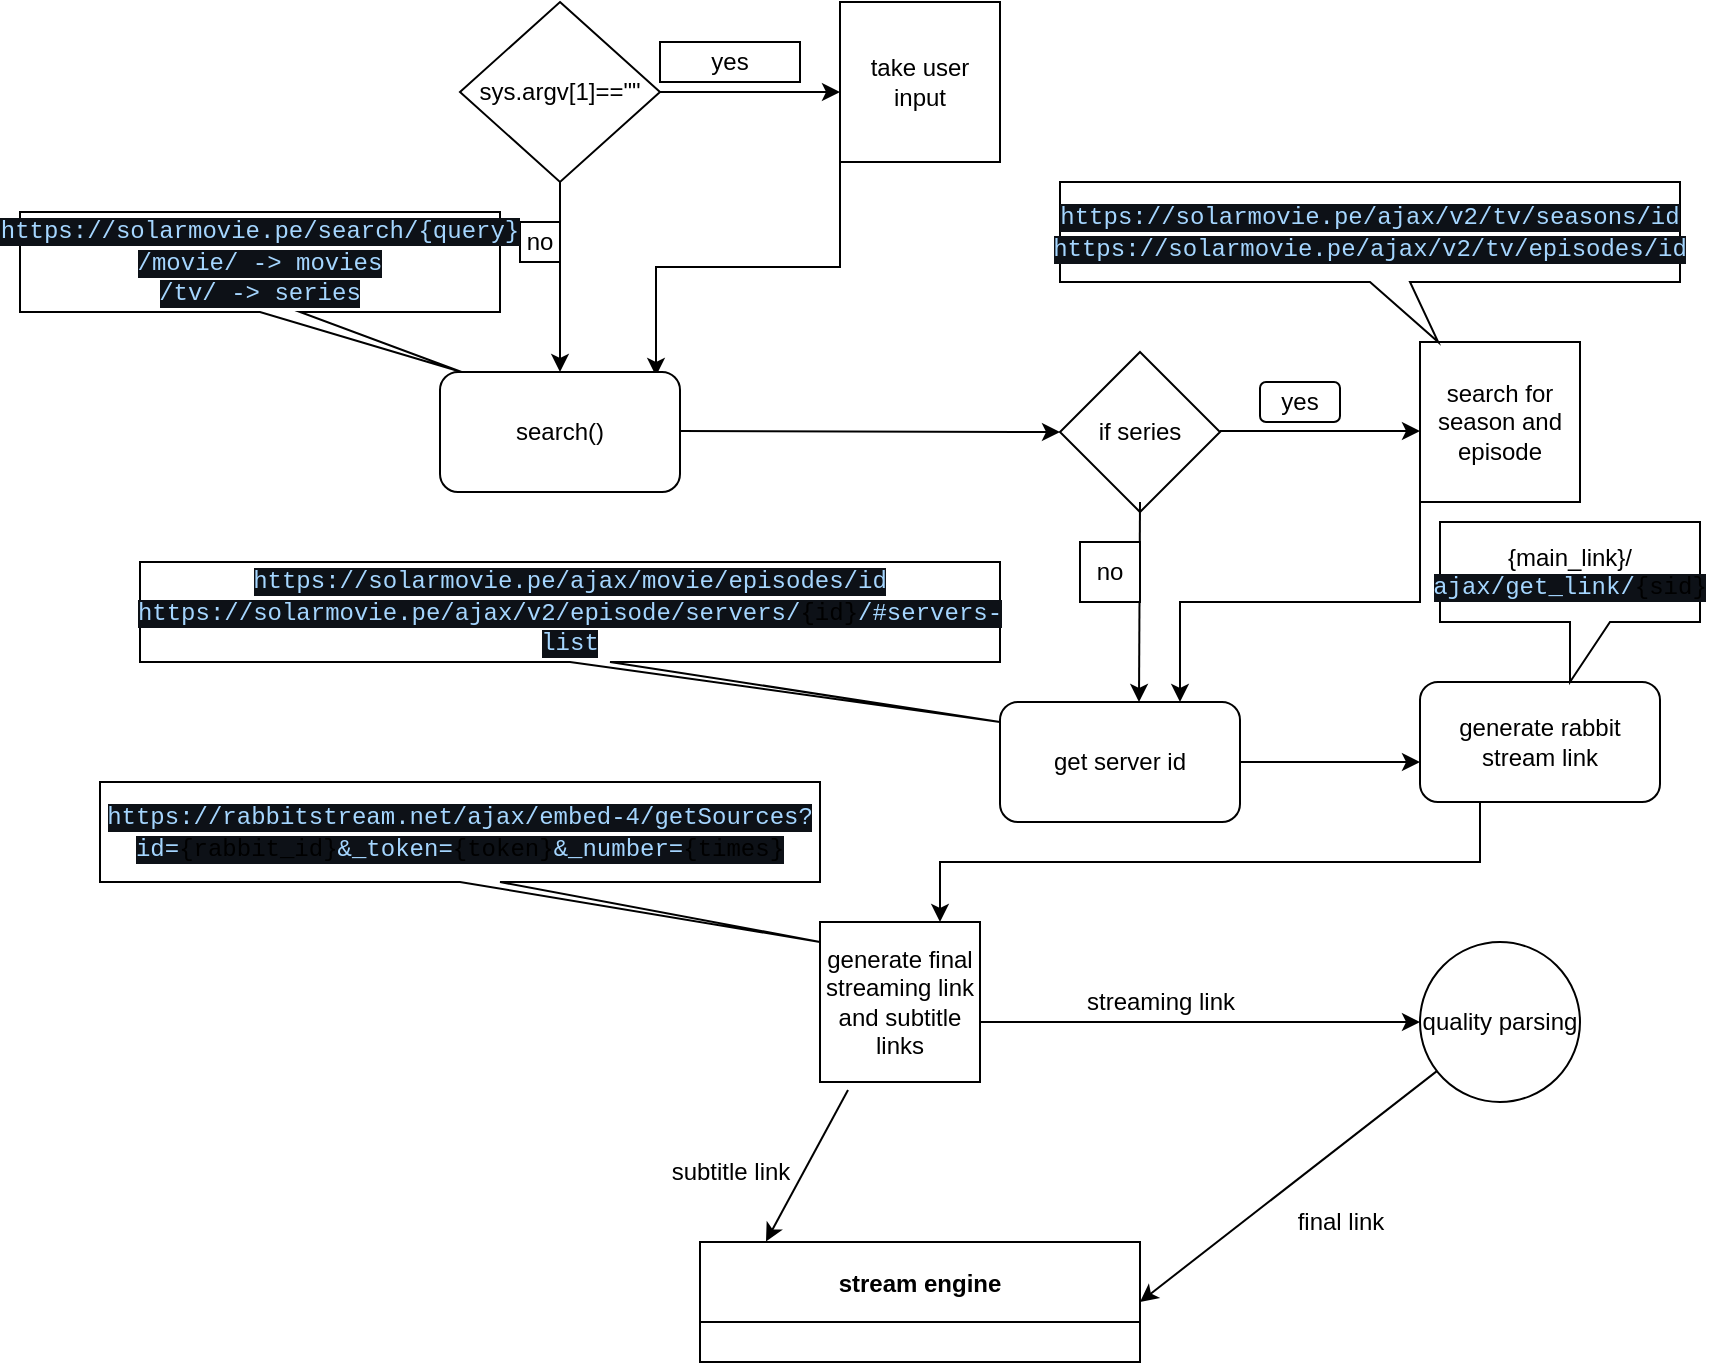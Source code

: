 <mxfile version="20.2.5" type="device"><diagram id="EBQCj_xy9aK5YHcjBZtK" name="Page-1"><mxGraphModel dx="868" dy="492" grid="1" gridSize="10" guides="1" tooltips="1" connect="1" arrows="1" fold="1" page="1" pageScale="1" pageWidth="850" pageHeight="1100" math="0" shadow="0"><root><mxCell id="0"/><mxCell id="1" parent="0"/><mxCell id="D1OA0ypgf5ggwPr0uaqT-3" value="" style="edgeStyle=orthogonalEdgeStyle;rounded=0;orthogonalLoop=1;jettySize=auto;html=1;" edge="1" parent="1" source="D1OA0ypgf5ggwPr0uaqT-1"><mxGeometry relative="1" as="geometry"><mxPoint x="420" y="195" as="targetPoint"/></mxGeometry></mxCell><mxCell id="D1OA0ypgf5ggwPr0uaqT-7" value="" style="edgeStyle=orthogonalEdgeStyle;rounded=0;orthogonalLoop=1;jettySize=auto;html=1;" edge="1" parent="1" source="D1OA0ypgf5ggwPr0uaqT-1" target="D1OA0ypgf5ggwPr0uaqT-6"><mxGeometry relative="1" as="geometry"/></mxCell><mxCell id="D1OA0ypgf5ggwPr0uaqT-1" value="sys.argv[1]==&quot;&quot;" style="rhombus;whiteSpace=wrap;html=1;" vertex="1" parent="1"><mxGeometry x="230" y="150" width="100" height="90" as="geometry"/></mxCell><mxCell id="D1OA0ypgf5ggwPr0uaqT-4" value="yes" style="rounded=0;whiteSpace=wrap;html=1;" vertex="1" parent="1"><mxGeometry x="330" y="170" width="70" height="20" as="geometry"/></mxCell><mxCell id="D1OA0ypgf5ggwPr0uaqT-9" style="edgeStyle=orthogonalEdgeStyle;rounded=0;orthogonalLoop=1;jettySize=auto;html=1;exitX=0;exitY=1;exitDx=0;exitDy=0;entryX=0.9;entryY=0.033;entryDx=0;entryDy=0;entryPerimeter=0;" edge="1" parent="1" source="D1OA0ypgf5ggwPr0uaqT-5" target="D1OA0ypgf5ggwPr0uaqT-6"><mxGeometry relative="1" as="geometry"/></mxCell><mxCell id="D1OA0ypgf5ggwPr0uaqT-5" value="take user input" style="whiteSpace=wrap;html=1;aspect=fixed;" vertex="1" parent="1"><mxGeometry x="420" y="150" width="80" height="80" as="geometry"/></mxCell><mxCell id="D1OA0ypgf5ggwPr0uaqT-6" value="search()" style="rounded=1;whiteSpace=wrap;html=1;" vertex="1" parent="1"><mxGeometry x="220" y="335" width="120" height="60" as="geometry"/></mxCell><mxCell id="D1OA0ypgf5ggwPr0uaqT-11" value="no" style="whiteSpace=wrap;html=1;aspect=fixed;" vertex="1" parent="1"><mxGeometry x="260" y="260" width="20" height="20" as="geometry"/></mxCell><mxCell id="D1OA0ypgf5ggwPr0uaqT-13" value="&lt;span style=&quot;color: rgb(165, 214, 255); font-family: ui-monospace, SFMono-Regular, &amp;quot;SF Mono&amp;quot;, Menlo, Consolas, &amp;quot;Liberation Mono&amp;quot;, monospace; text-align: start; background-color: rgb(13, 17, 23);&quot;&gt;https://solarmovie.pe/search/{query}&lt;br&gt;/movie/ -&amp;gt; movies&lt;br&gt;/tv/ -&amp;gt; series&lt;br&gt;&lt;/span&gt;" style="shape=callout;whiteSpace=wrap;html=1;perimeter=calloutPerimeter;position2=0.92;" vertex="1" parent="1"><mxGeometry x="10" y="255" width="240" height="80" as="geometry"/></mxCell><mxCell id="D1OA0ypgf5ggwPr0uaqT-14" value="" style="endArrow=classic;html=1;rounded=0;" edge="1" parent="1"><mxGeometry width="50" height="50" relative="1" as="geometry"><mxPoint x="340" y="364.5" as="sourcePoint"/><mxPoint x="530" y="365" as="targetPoint"/></mxGeometry></mxCell><mxCell id="D1OA0ypgf5ggwPr0uaqT-15" value="if series" style="rhombus;whiteSpace=wrap;html=1;" vertex="1" parent="1"><mxGeometry x="530" y="325" width="80" height="80" as="geometry"/></mxCell><mxCell id="D1OA0ypgf5ggwPr0uaqT-16" value="" style="endArrow=classic;html=1;rounded=0;" edge="1" parent="1"><mxGeometry relative="1" as="geometry"><mxPoint x="610" y="364.5" as="sourcePoint"/><mxPoint x="710" y="364.5" as="targetPoint"/><Array as="points"/></mxGeometry></mxCell><mxCell id="D1OA0ypgf5ggwPr0uaqT-19" value="yes" style="rounded=1;whiteSpace=wrap;html=1;" vertex="1" parent="1"><mxGeometry x="630" y="340" width="40" height="20" as="geometry"/></mxCell><mxCell id="D1OA0ypgf5ggwPr0uaqT-27" style="edgeStyle=orthogonalEdgeStyle;rounded=0;orthogonalLoop=1;jettySize=auto;html=1;exitX=0;exitY=1;exitDx=0;exitDy=0;entryX=0.75;entryY=0;entryDx=0;entryDy=0;" edge="1" parent="1" source="D1OA0ypgf5ggwPr0uaqT-20" target="D1OA0ypgf5ggwPr0uaqT-26"><mxGeometry relative="1" as="geometry"/></mxCell><mxCell id="D1OA0ypgf5ggwPr0uaqT-20" value="search for season and episode" style="whiteSpace=wrap;html=1;aspect=fixed;" vertex="1" parent="1"><mxGeometry x="710" y="320" width="80" height="80" as="geometry"/></mxCell><mxCell id="D1OA0ypgf5ggwPr0uaqT-23" value="&lt;span style=&quot;color: rgb(165, 214, 255); font-family: ui-monospace, SFMono-Regular, &amp;quot;SF Mono&amp;quot;, Menlo, Consolas, &amp;quot;Liberation Mono&amp;quot;, monospace; text-align: start; background-color: rgb(13, 17, 23);&quot;&gt;https://solarmovie.pe/&lt;/span&gt;&lt;span style=&quot;color: rgb(165, 214, 255); font-family: ui-monospace, SFMono-Regular, &amp;quot;SF Mono&amp;quot;, Menlo, Consolas, &amp;quot;Liberation Mono&amp;quot;, monospace; text-align: start; background-color: rgb(13, 17, 23);&quot;&gt;ajax/v2/tv/seasons/id&lt;br&gt;&lt;/span&gt;&lt;span style=&quot;color: rgb(165, 214, 255); font-family: ui-monospace, SFMono-Regular, &amp;quot;SF Mono&amp;quot;, Menlo, Consolas, &amp;quot;Liberation Mono&amp;quot;, monospace; text-align: start; background-color: rgb(13, 17, 23);&quot;&gt;https://solarmovie.pe/&lt;/span&gt;&lt;span style=&quot;color: rgb(165, 214, 255); font-family: ui-monospace, SFMono-Regular, &amp;quot;SF Mono&amp;quot;, Menlo, Consolas, &amp;quot;Liberation Mono&amp;quot;, monospace; text-align: start; background-color: rgb(13, 17, 23);&quot;&gt;ajax/v2/tv/episodes/id&lt;br&gt;&lt;/span&gt;" style="shape=callout;whiteSpace=wrap;html=1;perimeter=calloutPerimeter;position2=0.61;" vertex="1" parent="1"><mxGeometry x="530" y="240" width="310" height="80" as="geometry"/></mxCell><mxCell id="D1OA0ypgf5ggwPr0uaqT-24" value="" style="endArrow=classic;html=1;rounded=0;" edge="1" parent="1"><mxGeometry width="50" height="50" relative="1" as="geometry"><mxPoint x="570" y="400" as="sourcePoint"/><mxPoint x="569.5" y="500" as="targetPoint"/></mxGeometry></mxCell><mxCell id="D1OA0ypgf5ggwPr0uaqT-25" value="no" style="whiteSpace=wrap;html=1;aspect=fixed;" vertex="1" parent="1"><mxGeometry x="540" y="420" width="30" height="30" as="geometry"/></mxCell><mxCell id="D1OA0ypgf5ggwPr0uaqT-26" value="get server id" style="rounded=1;whiteSpace=wrap;html=1;" vertex="1" parent="1"><mxGeometry x="500" y="500" width="120" height="60" as="geometry"/></mxCell><mxCell id="D1OA0ypgf5ggwPr0uaqT-28" value="&lt;span style=&quot;color: rgb(165, 214, 255); font-family: ui-monospace, SFMono-Regular, &amp;quot;SF Mono&amp;quot;, Menlo, Consolas, &amp;quot;Liberation Mono&amp;quot;, monospace; text-align: start; background-color: rgb(13, 17, 23);&quot;&gt;https://solarmovie.pe/ajax/movie/episodes/id&lt;br&gt;&lt;/span&gt;&lt;span style=&quot;color: rgb(165, 214, 255); font-family: ui-monospace, SFMono-Regular, &amp;quot;SF Mono&amp;quot;, Menlo, Consolas, &amp;quot;Liberation Mono&amp;quot;, monospace; text-align: start; background-color: rgb(13, 17, 23);&quot;&gt;https://solarmovie.pe/ajax/v2/episode/servers/&lt;/span&gt;&lt;span style=&quot;box-sizing: border-box; color: var(--color-prettylights-syntax-storage-modifier-import); font-family: ui-monospace, SFMono-Regular, &amp;quot;SF Mono&amp;quot;, Menlo, Consolas, &amp;quot;Liberation Mono&amp;quot;, monospace; text-align: start; background-color: rgb(13, 17, 23);&quot; class=&quot;pl-s1&quot;&gt;&lt;span style=&quot;box-sizing: border-box;&quot; class=&quot;pl-kos&quot;&gt;{&lt;/span&gt;&lt;span style=&quot;box-sizing: border-box; color: var(--color-prettylights-syntax-storage-modifier-import);&quot; class=&quot;pl-s1&quot;&gt;&lt;span style=&quot;box-sizing: border-box;&quot; data-hydro-click-hmac=&quot;20829132434996709d10aa217d7f4ee4edcef95efa728f5a8c2435326b628dc7&quot; data-hydro-click=&quot;{&amp;quot;event_type&amp;quot;:&amp;quot;code_navigation.click_on_symbol&amp;quot;,&amp;quot;payload&amp;quot;:{&amp;quot;action&amp;quot;:&amp;quot;click_on_symbol&amp;quot;,&amp;quot;repository_id&amp;quot;:477811809,&amp;quot;ref&amp;quot;:&amp;quot;main&amp;quot;,&amp;quot;language&amp;quot;:&amp;quot;Python&amp;quot;,&amp;quot;backend&amp;quot;:&amp;quot;ALEPH_PRECISE&amp;quot;,&amp;quot;code_nav_context&amp;quot;:&amp;quot;BLOB_VIEW&amp;quot;,&amp;quot;retry_backend&amp;quot;:&amp;quot;&amp;quot;,&amp;quot;cross_repo_results_included&amp;quot;:&amp;quot;CROSS_REPO_NOT_ENABLED&amp;quot;,&amp;quot;in_repo_result_count&amp;quot;:1,&amp;quot;cross_repo_result_count&amp;quot;:0,&amp;quot;originating_url&amp;quot;:&amp;quot;https://github.com/alpha-hexor/solar-cli/find-definition?q=id&amp;amp;blob_path=codebase%2Flink_gen.py&amp;amp;ref=main&amp;amp;language=Python&amp;amp;row=38&amp;amp;col=63&amp;amp;code_nav_context=BLOB_VIEW&amp;quot;,&amp;quot;user_id&amp;quot;:83006189}}&quot; class=&quot;pl-token&quot;&gt;id&lt;/span&gt;&lt;/span&gt;&lt;span style=&quot;box-sizing: border-box;&quot; class=&quot;pl-kos&quot;&gt;}&lt;/span&gt;&lt;/span&gt;&lt;span style=&quot;color: rgb(165, 214, 255); font-family: ui-monospace, SFMono-Regular, &amp;quot;SF Mono&amp;quot;, Menlo, Consolas, &amp;quot;Liberation Mono&amp;quot;, monospace; text-align: start; background-color: rgb(13, 17, 23);&quot;&gt;/#servers-list&lt;/span&gt;&lt;span style=&quot;color: rgb(165, 214, 255); font-family: ui-monospace, SFMono-Regular, &amp;quot;SF Mono&amp;quot;, Menlo, Consolas, &amp;quot;Liberation Mono&amp;quot;, monospace; text-align: start; background-color: rgb(13, 17, 23);&quot;&gt;&lt;br&gt;&lt;/span&gt;" style="shape=callout;whiteSpace=wrap;html=1;perimeter=calloutPerimeter;position2=1;" vertex="1" parent="1"><mxGeometry x="70" y="430" width="430" height="80" as="geometry"/></mxCell><mxCell id="D1OA0ypgf5ggwPr0uaqT-29" value="" style="endArrow=classic;html=1;rounded=0;" edge="1" parent="1"><mxGeometry width="50" height="50" relative="1" as="geometry"><mxPoint x="620" y="530" as="sourcePoint"/><mxPoint x="710" y="530" as="targetPoint"/></mxGeometry></mxCell><mxCell id="D1OA0ypgf5ggwPr0uaqT-33" style="edgeStyle=orthogonalEdgeStyle;rounded=0;orthogonalLoop=1;jettySize=auto;html=1;exitX=0.25;exitY=1;exitDx=0;exitDy=0;entryX=0.75;entryY=0;entryDx=0;entryDy=0;" edge="1" parent="1" source="D1OA0ypgf5ggwPr0uaqT-30" target="D1OA0ypgf5ggwPr0uaqT-32"><mxGeometry relative="1" as="geometry"/></mxCell><mxCell id="D1OA0ypgf5ggwPr0uaqT-30" value="generate rabbit stream link" style="rounded=1;whiteSpace=wrap;html=1;" vertex="1" parent="1"><mxGeometry x="710" y="490" width="120" height="60" as="geometry"/></mxCell><mxCell id="D1OA0ypgf5ggwPr0uaqT-31" value="{main_link}/&lt;br&gt;&lt;span style=&quot;color: rgb(165, 214, 255); font-family: ui-monospace, SFMono-Regular, &amp;quot;SF Mono&amp;quot;, Menlo, Consolas, &amp;quot;Liberation Mono&amp;quot;, monospace; text-align: start; background-color: rgb(13, 17, 23);&quot;&gt;ajax/get_link/&lt;/span&gt;&lt;span style=&quot;box-sizing: border-box; color: var(--color-prettylights-syntax-storage-modifier-import); font-family: ui-monospace, SFMono-Regular, &amp;quot;SF Mono&amp;quot;, Menlo, Consolas, &amp;quot;Liberation Mono&amp;quot;, monospace; text-align: start; background-color: rgb(13, 17, 23);&quot; class=&quot;pl-s1&quot;&gt;&lt;span style=&quot;box-sizing: border-box;&quot; class=&quot;pl-kos&quot;&gt;{&lt;/span&gt;&lt;span style=&quot;box-sizing: border-box; color: var(--color-prettylights-syntax-storage-modifier-import);&quot; class=&quot;pl-s1&quot;&gt;&lt;span style=&quot;box-sizing: border-box;&quot; data-hydro-click-hmac=&quot;0fdfbe49ed8fb435473243a28bab60b5be246af10acf85934283f5cfbef61ef7&quot; data-hydro-click=&quot;{&amp;quot;event_type&amp;quot;:&amp;quot;code_navigation.click_on_symbol&amp;quot;,&amp;quot;payload&amp;quot;:{&amp;quot;action&amp;quot;:&amp;quot;click_on_symbol&amp;quot;,&amp;quot;repository_id&amp;quot;:477811809,&amp;quot;ref&amp;quot;:&amp;quot;main&amp;quot;,&amp;quot;language&amp;quot;:&amp;quot;Python&amp;quot;,&amp;quot;backend&amp;quot;:&amp;quot;ALEPH_PRECISE&amp;quot;,&amp;quot;code_nav_context&amp;quot;:&amp;quot;BLOB_VIEW&amp;quot;,&amp;quot;retry_backend&amp;quot;:&amp;quot;&amp;quot;,&amp;quot;cross_repo_results_included&amp;quot;:&amp;quot;CROSS_REPO_NOT_ENABLED&amp;quot;,&amp;quot;in_repo_result_count&amp;quot;:1,&amp;quot;cross_repo_result_count&amp;quot;:0,&amp;quot;originating_url&amp;quot;:&amp;quot;https://github.com/alpha-hexor/solar-cli/find-definition?q=sid&amp;amp;blob_path=codebase%2Flink_gen.py&amp;amp;ref=main&amp;amp;language=Python&amp;amp;row=32&amp;amp;col=68&amp;amp;code_nav_context=BLOB_VIEW&amp;quot;,&amp;quot;user_id&amp;quot;:83006189}}&quot; class=&quot;pl-token&quot;&gt;sid&lt;/span&gt;&lt;/span&gt;&lt;span style=&quot;box-sizing: border-box;&quot; class=&quot;pl-kos&quot;&gt;}&lt;/span&gt;&lt;/span&gt;" style="shape=callout;whiteSpace=wrap;html=1;perimeter=calloutPerimeter;" vertex="1" parent="1"><mxGeometry x="720" y="410" width="130" height="80" as="geometry"/></mxCell><mxCell id="D1OA0ypgf5ggwPr0uaqT-32" value="generate final streaming link&lt;br&gt;and subtitle links" style="whiteSpace=wrap;html=1;aspect=fixed;" vertex="1" parent="1"><mxGeometry x="410" y="610" width="80" height="80" as="geometry"/></mxCell><mxCell id="D1OA0ypgf5ggwPr0uaqT-34" value="&lt;span style=&quot;color: rgb(165, 214, 255); font-family: ui-monospace, SFMono-Regular, &amp;quot;SF Mono&amp;quot;, Menlo, Consolas, &amp;quot;Liberation Mono&amp;quot;, monospace; text-align: start; background-color: rgb(13, 17, 23);&quot;&gt;https://rabbitstream.net/ajax/embed-4/getSources?id=&lt;/span&gt;&lt;span style=&quot;box-sizing: border-box; color: var(--color-prettylights-syntax-storage-modifier-import); font-family: ui-monospace, SFMono-Regular, &amp;quot;SF Mono&amp;quot;, Menlo, Consolas, &amp;quot;Liberation Mono&amp;quot;, monospace; text-align: start; background-color: rgb(13, 17, 23);&quot; class=&quot;pl-s1&quot;&gt;&lt;span style=&quot;box-sizing: border-box;&quot; class=&quot;pl-kos&quot;&gt;{&lt;/span&gt;&lt;span style=&quot;box-sizing: border-box; color: var(--color-prettylights-syntax-storage-modifier-import);&quot; class=&quot;pl-s1&quot;&gt;&lt;span style=&quot;box-sizing: border-box;&quot; data-hydro-click-hmac=&quot;fe7ad1a1afdafaf433ea328b1acbba99469c6827acf9063fee1b62bea865032a&quot; data-hydro-click=&quot;{&amp;quot;event_type&amp;quot;:&amp;quot;code_navigation.click_on_symbol&amp;quot;,&amp;quot;payload&amp;quot;:{&amp;quot;action&amp;quot;:&amp;quot;click_on_symbol&amp;quot;,&amp;quot;repository_id&amp;quot;:477811809,&amp;quot;ref&amp;quot;:&amp;quot;main&amp;quot;,&amp;quot;language&amp;quot;:&amp;quot;Python&amp;quot;,&amp;quot;backend&amp;quot;:&amp;quot;ALEPH_PRECISE&amp;quot;,&amp;quot;code_nav_context&amp;quot;:&amp;quot;BLOB_VIEW&amp;quot;,&amp;quot;retry_backend&amp;quot;:&amp;quot;&amp;quot;,&amp;quot;cross_repo_results_included&amp;quot;:&amp;quot;CROSS_REPO_NOT_ENABLED&amp;quot;,&amp;quot;in_repo_result_count&amp;quot;:1,&amp;quot;cross_repo_result_count&amp;quot;:0,&amp;quot;originating_url&amp;quot;:&amp;quot;https://github.com/alpha-hexor/solar-cli/find-definition?q=rabbit_id&amp;amp;blob_path=codebase%2Flink_gen.py&amp;amp;ref=main&amp;amp;language=Python&amp;amp;row=84&amp;amp;col=71&amp;amp;code_nav_context=BLOB_VIEW&amp;quot;,&amp;quot;user_id&amp;quot;:83006189}}&quot; class=&quot;pl-token&quot;&gt;rabbit_id&lt;/span&gt;&lt;/span&gt;&lt;span style=&quot;box-sizing: border-box;&quot; class=&quot;pl-kos&quot;&gt;}&lt;/span&gt;&lt;/span&gt;&lt;span style=&quot;color: rgb(165, 214, 255); font-family: ui-monospace, SFMono-Regular, &amp;quot;SF Mono&amp;quot;, Menlo, Consolas, &amp;quot;Liberation Mono&amp;quot;, monospace; text-align: start; background-color: rgb(13, 17, 23);&quot;&gt;&amp;amp;_token=&lt;/span&gt;&lt;span style=&quot;box-sizing: border-box; color: var(--color-prettylights-syntax-storage-modifier-import); font-family: ui-monospace, SFMono-Regular, &amp;quot;SF Mono&amp;quot;, Menlo, Consolas, &amp;quot;Liberation Mono&amp;quot;, monospace; text-align: start; background-color: rgb(13, 17, 23);&quot; class=&quot;pl-s1&quot;&gt;&lt;span style=&quot;box-sizing: border-box;&quot; class=&quot;pl-kos&quot;&gt;{&lt;/span&gt;&lt;span style=&quot;box-sizing: border-box; color: var(--color-prettylights-syntax-storage-modifier-import);&quot; class=&quot;pl-s1&quot;&gt;&lt;span style=&quot;box-sizing: border-box;&quot; data-hydro-click-hmac=&quot;637e27c0c3b50232970c1fa8bf203b3b3f6ff82fda30fd26753d0102d08984ce&quot; data-hydro-click=&quot;{&amp;quot;event_type&amp;quot;:&amp;quot;code_navigation.click_on_symbol&amp;quot;,&amp;quot;payload&amp;quot;:{&amp;quot;action&amp;quot;:&amp;quot;click_on_symbol&amp;quot;,&amp;quot;repository_id&amp;quot;:477811809,&amp;quot;ref&amp;quot;:&amp;quot;main&amp;quot;,&amp;quot;language&amp;quot;:&amp;quot;Python&amp;quot;,&amp;quot;backend&amp;quot;:&amp;quot;ALEPH_PRECISE&amp;quot;,&amp;quot;code_nav_context&amp;quot;:&amp;quot;BLOB_VIEW&amp;quot;,&amp;quot;retry_backend&amp;quot;:&amp;quot;&amp;quot;,&amp;quot;cross_repo_results_included&amp;quot;:&amp;quot;CROSS_REPO_NOT_ENABLED&amp;quot;,&amp;quot;in_repo_result_count&amp;quot;:1,&amp;quot;cross_repo_result_count&amp;quot;:0,&amp;quot;originating_url&amp;quot;:&amp;quot;https://github.com/alpha-hexor/solar-cli/find-definition?q=token&amp;amp;blob_path=codebase%2Flink_gen.py&amp;amp;ref=main&amp;amp;language=Python&amp;amp;row=84&amp;amp;col=90&amp;amp;code_nav_context=BLOB_VIEW&amp;quot;,&amp;quot;user_id&amp;quot;:83006189}}&quot; class=&quot;pl-token&quot;&gt;token&lt;/span&gt;&lt;/span&gt;&lt;span style=&quot;box-sizing: border-box;&quot; class=&quot;pl-kos&quot;&gt;}&lt;/span&gt;&lt;/span&gt;&lt;span style=&quot;color: rgb(165, 214, 255); font-family: ui-monospace, SFMono-Regular, &amp;quot;SF Mono&amp;quot;, Menlo, Consolas, &amp;quot;Liberation Mono&amp;quot;, monospace; text-align: start; background-color: rgb(13, 17, 23);&quot;&gt;&amp;amp;_number=&lt;/span&gt;&lt;span style=&quot;box-sizing: border-box; color: var(--color-prettylights-syntax-storage-modifier-import); font-family: ui-monospace, SFMono-Regular, &amp;quot;SF Mono&amp;quot;, Menlo, Consolas, &amp;quot;Liberation Mono&amp;quot;, monospace; text-align: start; background-color: rgb(13, 17, 23);&quot; class=&quot;pl-s1&quot;&gt;&lt;span style=&quot;box-sizing: border-box;&quot; class=&quot;pl-kos&quot;&gt;{&lt;/span&gt;&lt;span style=&quot;box-sizing: border-box; color: var(--color-prettylights-syntax-storage-modifier-import);&quot; class=&quot;pl-s1&quot;&gt;&lt;span style=&quot;box-sizing: border-box;&quot; data-hydro-click-hmac=&quot;00e0ebd5a4948f5bc543bbd34884b108ea1be0ef99b189f9623e7068772a6173&quot; data-hydro-click=&quot;{&amp;quot;event_type&amp;quot;:&amp;quot;code_navigation.click_on_symbol&amp;quot;,&amp;quot;payload&amp;quot;:{&amp;quot;action&amp;quot;:&amp;quot;click_on_symbol&amp;quot;,&amp;quot;repository_id&amp;quot;:477811809,&amp;quot;ref&amp;quot;:&amp;quot;main&amp;quot;,&amp;quot;language&amp;quot;:&amp;quot;Python&amp;quot;,&amp;quot;backend&amp;quot;:&amp;quot;ALEPH_PRECISE&amp;quot;,&amp;quot;code_nav_context&amp;quot;:&amp;quot;BLOB_VIEW&amp;quot;,&amp;quot;retry_backend&amp;quot;:&amp;quot;&amp;quot;,&amp;quot;cross_repo_results_included&amp;quot;:&amp;quot;CROSS_REPO_NOT_ENABLED&amp;quot;,&amp;quot;in_repo_result_count&amp;quot;:1,&amp;quot;cross_repo_result_count&amp;quot;:0,&amp;quot;originating_url&amp;quot;:&amp;quot;https://github.com/alpha-hexor/solar-cli/find-definition?q=times&amp;amp;blob_path=codebase%2Flink_gen.py&amp;amp;ref=main&amp;amp;language=Python&amp;amp;row=84&amp;amp;col=106&amp;amp;code_nav_context=BLOB_VIEW&amp;quot;,&amp;quot;user_id&amp;quot;:83006189}}&quot; class=&quot;pl-token&quot;&gt;times&lt;/span&gt;&lt;/span&gt;&lt;span style=&quot;box-sizing: border-box;&quot; class=&quot;pl-kos&quot;&gt;}&lt;/span&gt;&lt;/span&gt;" style="shape=callout;whiteSpace=wrap;html=1;perimeter=calloutPerimeter;position2=1;" vertex="1" parent="1"><mxGeometry x="50" y="540" width="360" height="80" as="geometry"/></mxCell><mxCell id="D1OA0ypgf5ggwPr0uaqT-35" value="" style="endArrow=classic;html=1;rounded=0;" edge="1" parent="1"><mxGeometry width="50" height="50" relative="1" as="geometry"><mxPoint x="490" y="660" as="sourcePoint"/><mxPoint x="710" y="660" as="targetPoint"/></mxGeometry></mxCell><mxCell id="D1OA0ypgf5ggwPr0uaqT-36" value="quality parsing" style="ellipse;whiteSpace=wrap;html=1;aspect=fixed;" vertex="1" parent="1"><mxGeometry x="710" y="620" width="80" height="80" as="geometry"/></mxCell><mxCell id="D1OA0ypgf5ggwPr0uaqT-37" value="streaming link" style="text;html=1;align=center;verticalAlign=middle;resizable=0;points=[];autosize=1;strokeColor=none;fillColor=none;" vertex="1" parent="1"><mxGeometry x="530" y="635" width="100" height="30" as="geometry"/></mxCell><mxCell id="D1OA0ypgf5ggwPr0uaqT-38" value="stream engine" style="swimlane;startSize=40;" vertex="1" parent="1"><mxGeometry x="350" y="770" width="220" height="60" as="geometry"/></mxCell><mxCell id="D1OA0ypgf5ggwPr0uaqT-41" value="" style="endArrow=classic;html=1;rounded=0;entryX=0.15;entryY=-0.005;entryDx=0;entryDy=0;entryPerimeter=0;exitX=0.175;exitY=1.05;exitDx=0;exitDy=0;exitPerimeter=0;" edge="1" parent="1" source="D1OA0ypgf5ggwPr0uaqT-32" target="D1OA0ypgf5ggwPr0uaqT-38"><mxGeometry width="50" height="50" relative="1" as="geometry"><mxPoint x="360" y="690" as="sourcePoint"/><mxPoint x="400" y="710" as="targetPoint"/></mxGeometry></mxCell><mxCell id="D1OA0ypgf5ggwPr0uaqT-42" value="subtitle link" style="text;html=1;align=center;verticalAlign=middle;resizable=0;points=[];autosize=1;strokeColor=none;fillColor=none;" vertex="1" parent="1"><mxGeometry x="325" y="720" width="80" height="30" as="geometry"/></mxCell><mxCell id="D1OA0ypgf5ggwPr0uaqT-43" value="" style="endArrow=classic;html=1;rounded=0;" edge="1" parent="1" source="D1OA0ypgf5ggwPr0uaqT-36"><mxGeometry width="50" height="50" relative="1" as="geometry"><mxPoint x="650" y="780" as="sourcePoint"/><mxPoint x="570" y="800" as="targetPoint"/></mxGeometry></mxCell><mxCell id="D1OA0ypgf5ggwPr0uaqT-44" value="final link" style="text;html=1;align=center;verticalAlign=middle;resizable=0;points=[];autosize=1;strokeColor=none;fillColor=none;" vertex="1" parent="1"><mxGeometry x="635" y="745" width="70" height="30" as="geometry"/></mxCell></root></mxGraphModel></diagram></mxfile>